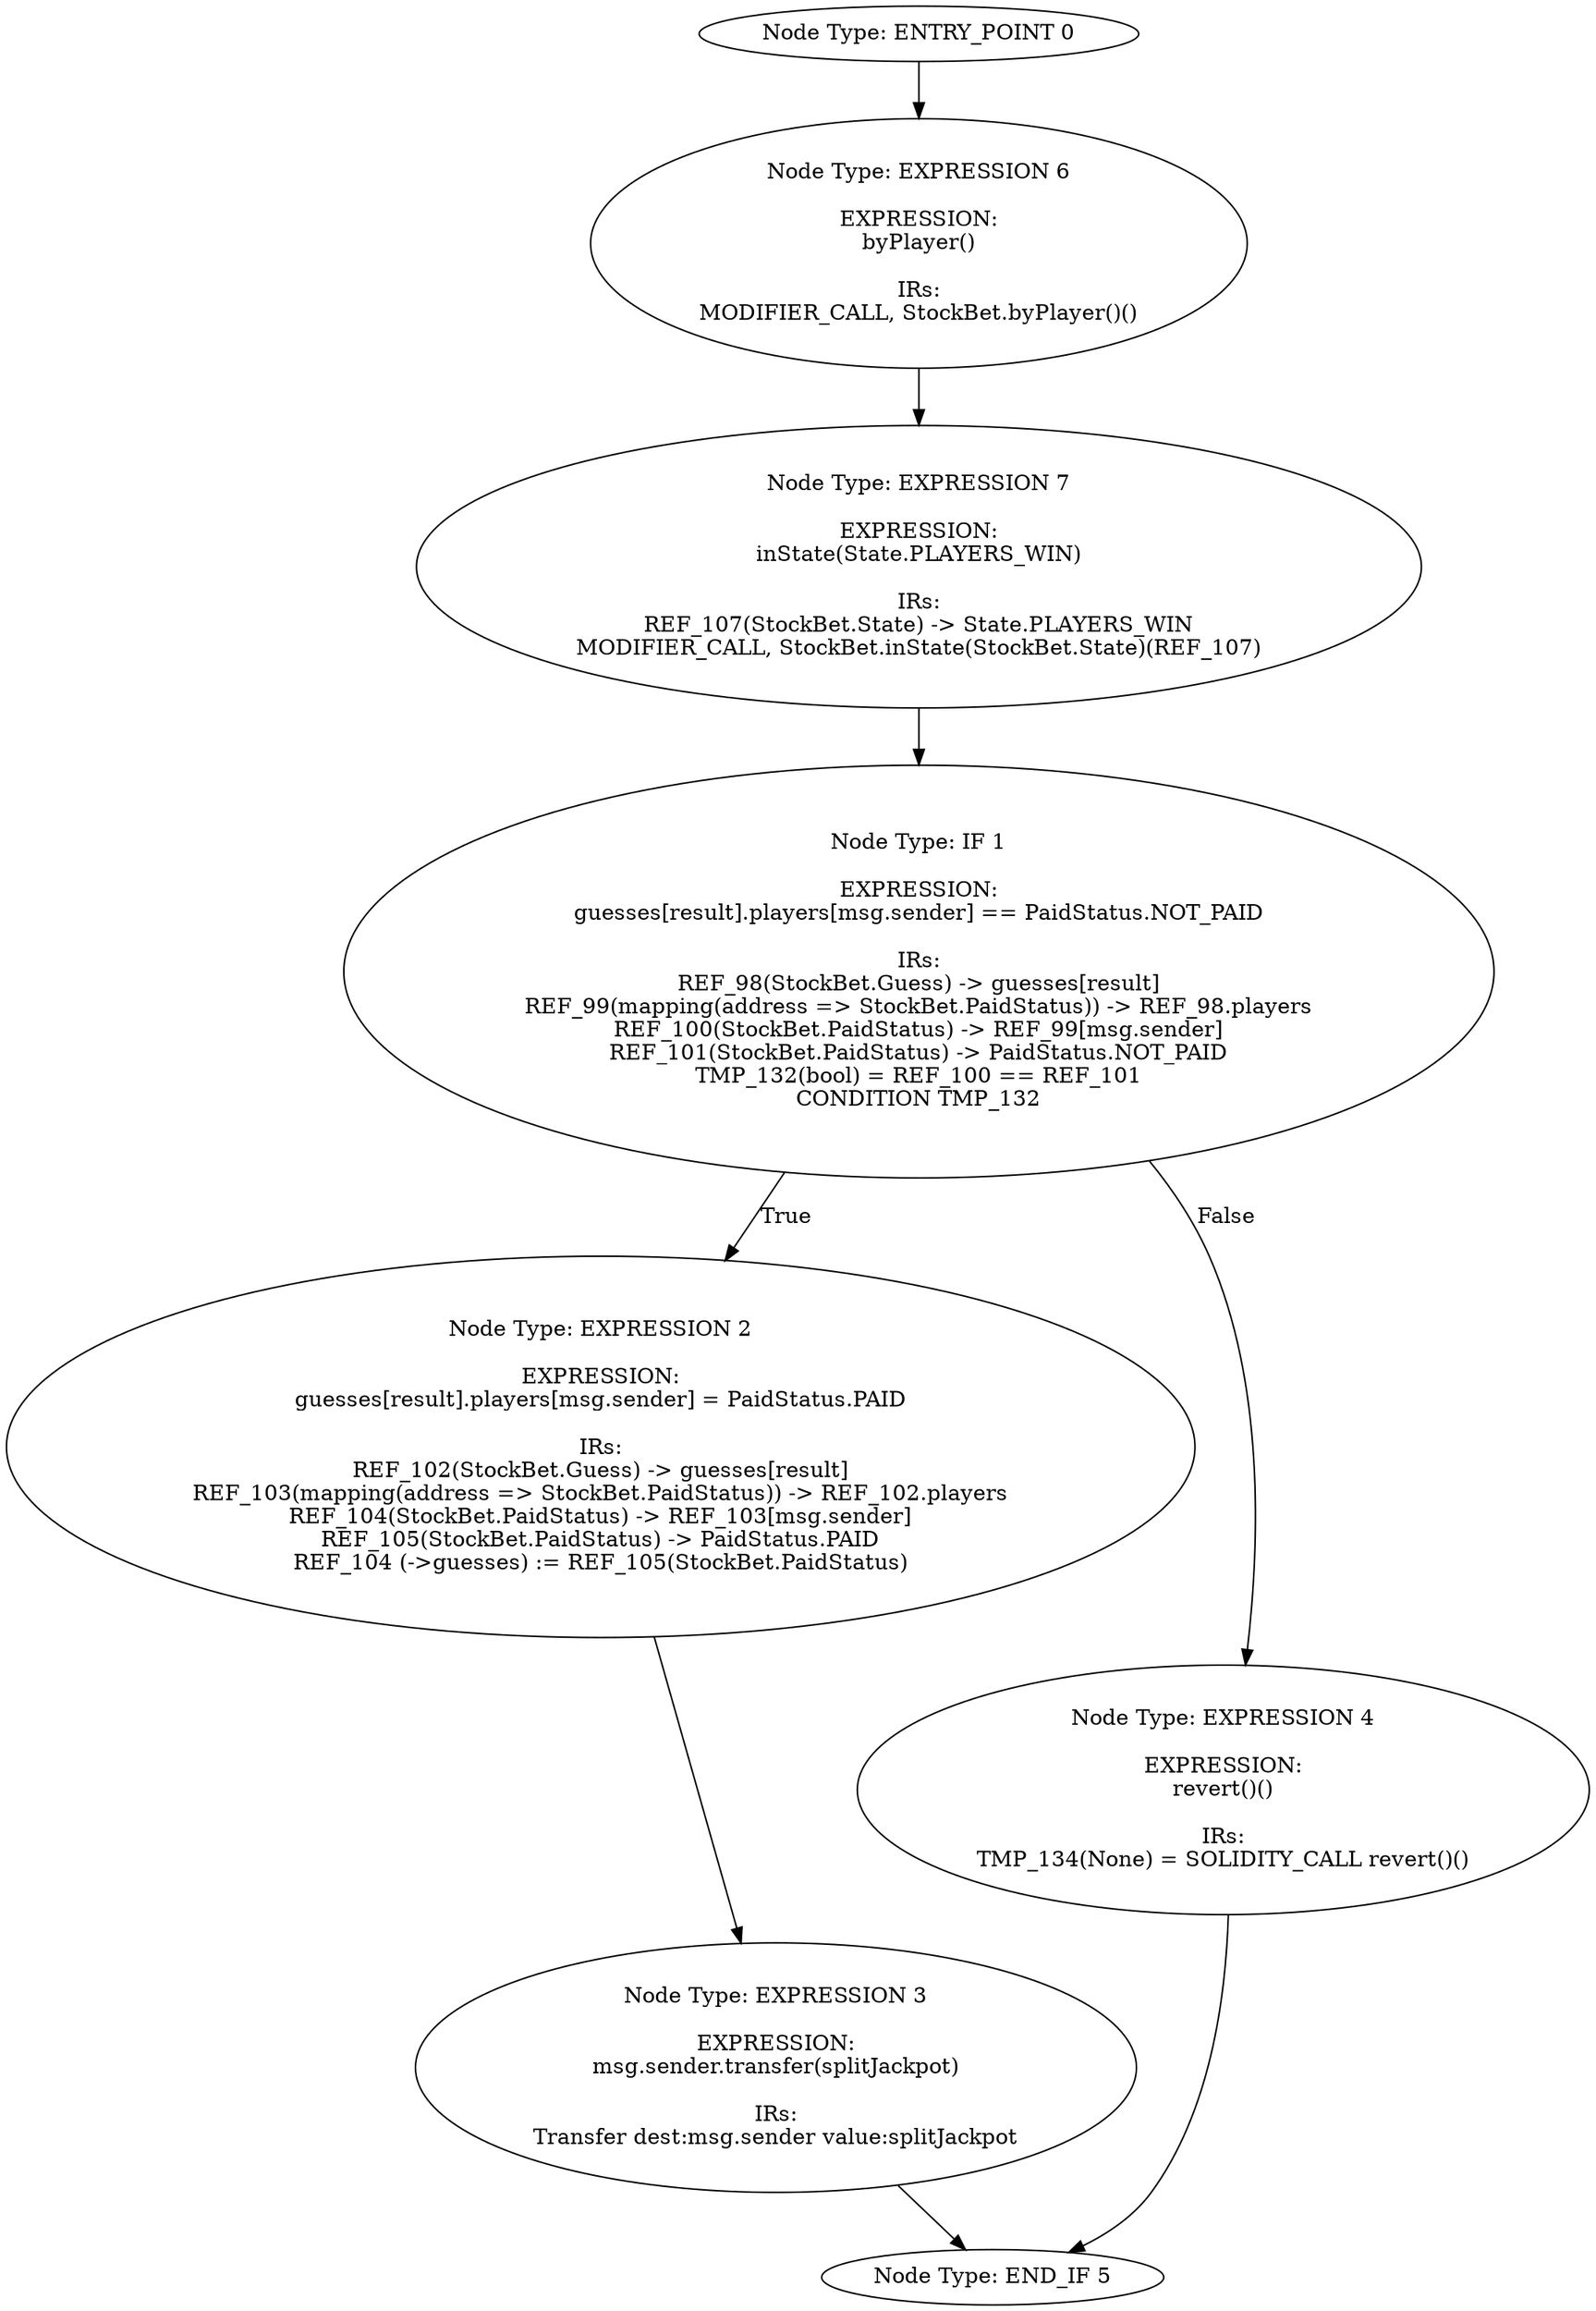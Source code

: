 digraph{
0[label="Node Type: ENTRY_POINT 0
"];
0->6;
1[label="Node Type: IF 1

EXPRESSION:
guesses[result].players[msg.sender] == PaidStatus.NOT_PAID

IRs:
REF_98(StockBet.Guess) -> guesses[result]
REF_99(mapping(address => StockBet.PaidStatus)) -> REF_98.players
REF_100(StockBet.PaidStatus) -> REF_99[msg.sender]
REF_101(StockBet.PaidStatus) -> PaidStatus.NOT_PAID
TMP_132(bool) = REF_100 == REF_101
CONDITION TMP_132"];
1->2[label="True"];
1->4[label="False"];
2[label="Node Type: EXPRESSION 2

EXPRESSION:
guesses[result].players[msg.sender] = PaidStatus.PAID

IRs:
REF_102(StockBet.Guess) -> guesses[result]
REF_103(mapping(address => StockBet.PaidStatus)) -> REF_102.players
REF_104(StockBet.PaidStatus) -> REF_103[msg.sender]
REF_105(StockBet.PaidStatus) -> PaidStatus.PAID
REF_104 (->guesses) := REF_105(StockBet.PaidStatus)"];
2->3;
3[label="Node Type: EXPRESSION 3

EXPRESSION:
msg.sender.transfer(splitJackpot)

IRs:
Transfer dest:msg.sender value:splitJackpot"];
3->5;
4[label="Node Type: EXPRESSION 4

EXPRESSION:
revert()()

IRs:
TMP_134(None) = SOLIDITY_CALL revert()()"];
4->5;
5[label="Node Type: END_IF 5
"];
6[label="Node Type: EXPRESSION 6

EXPRESSION:
byPlayer()

IRs:
MODIFIER_CALL, StockBet.byPlayer()()"];
6->7;
7[label="Node Type: EXPRESSION 7

EXPRESSION:
inState(State.PLAYERS_WIN)

IRs:
REF_107(StockBet.State) -> State.PLAYERS_WIN
MODIFIER_CALL, StockBet.inState(StockBet.State)(REF_107)"];
7->1;
}
